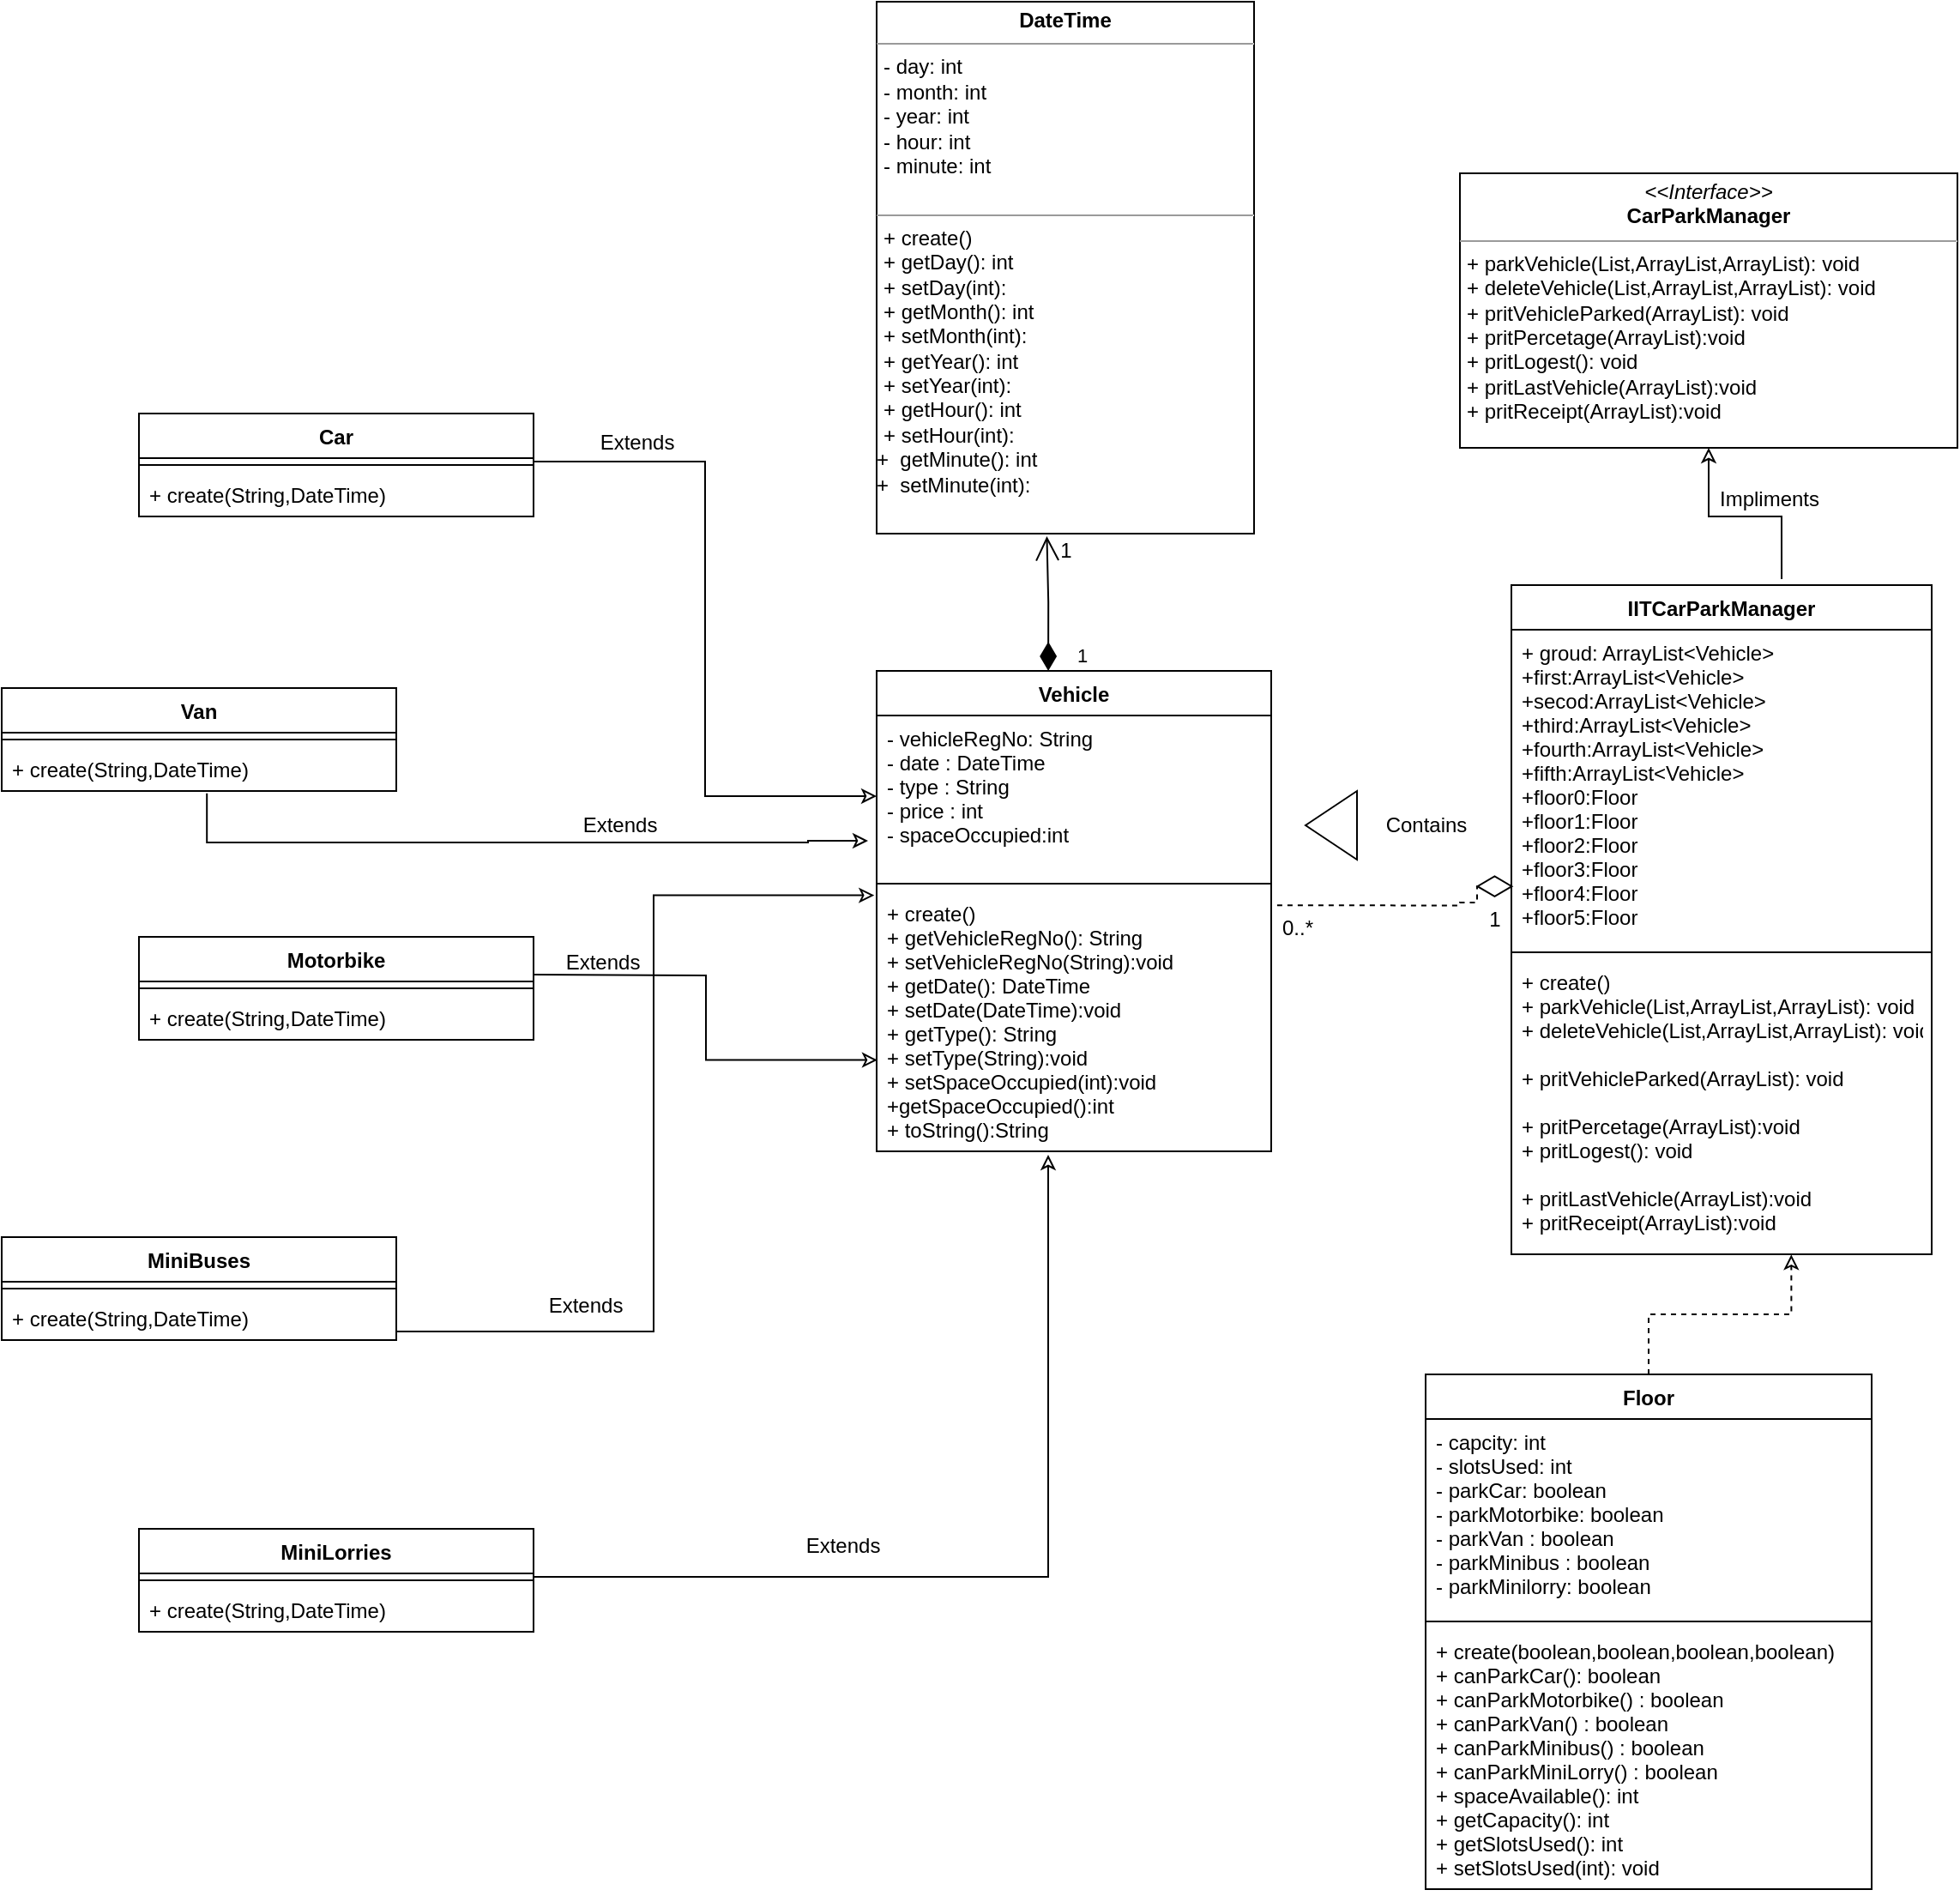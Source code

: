<mxfile version="13.9.9" type="device"><diagram id="mIQvIdvit39_NHILZeMe" name="Page-1"><mxGraphModel dx="2333" dy="1980" grid="1" gridSize="10" guides="1" tooltips="1" connect="1" arrows="1" fold="1" page="1" pageScale="1" pageWidth="850" pageHeight="1100" math="0" shadow="0"><root><mxCell id="0"/><mxCell id="1" parent="0"/><mxCell id="XBj_z0au3-Wq3j3EHCxZ-2" value="&lt;p style=&quot;margin: 0px ; margin-top: 4px ; text-align: center&quot;&gt;&lt;b&gt;DateTime&lt;/b&gt;&lt;/p&gt;&lt;hr size=&quot;1&quot;&gt;&lt;p style=&quot;margin: 0px ; margin-left: 4px&quot;&gt;- day: int&lt;/p&gt;&lt;p style=&quot;margin: 0px ; margin-left: 4px&quot;&gt;- month: int&lt;br&gt;&lt;/p&gt;&lt;p style=&quot;margin: 0px ; margin-left: 4px&quot;&gt;- year: int&lt;br&gt;&lt;/p&gt;&lt;p style=&quot;margin: 0px ; margin-left: 4px&quot;&gt;- hour: int&lt;br&gt;&lt;/p&gt;&lt;p style=&quot;margin: 0px ; margin-left: 4px&quot;&gt;- minute: int&lt;br&gt;&lt;/p&gt;&lt;p style=&quot;margin: 0px ; margin-left: 4px&quot;&gt;&lt;br&gt;&lt;/p&gt;&lt;hr size=&quot;1&quot;&gt;&lt;p style=&quot;margin: 0px ; margin-left: 4px&quot;&gt;+ create()&lt;br&gt;&lt;/p&gt;&lt;p style=&quot;margin: 0px ; margin-left: 4px&quot;&gt;+ getDay(): int&lt;/p&gt;&lt;p style=&quot;margin: 0px ; margin-left: 4px&quot;&gt;+ setDay(int):&amp;nbsp;&lt;br&gt;&lt;/p&gt;&lt;p style=&quot;margin: 0px ; margin-left: 4px&quot;&gt;+ getMonth(): int&amp;nbsp;&lt;br&gt;&lt;/p&gt;&lt;p style=&quot;margin: 0px ; margin-left: 4px&quot;&gt;+ setMonth(int):&amp;nbsp;&lt;br&gt;&lt;/p&gt;&lt;p style=&quot;margin: 0px ; margin-left: 4px&quot;&gt;+ getYear(): int&amp;nbsp;&lt;br&gt;&lt;/p&gt;&lt;p style=&quot;margin: 0px ; margin-left: 4px&quot;&gt;+ setYear(int):&amp;nbsp;&lt;br&gt;&lt;/p&gt;&lt;p style=&quot;margin: 0px ; margin-left: 4px&quot;&gt;+ getHour(): int&amp;nbsp;&lt;br&gt;&lt;/p&gt;&lt;p style=&quot;margin: 0px ; margin-left: 4px&quot;&gt;+ setHour(int):&lt;/p&gt;+&amp;nbsp; getMinute(): int&amp;nbsp;&lt;br&gt;+&amp;nbsp; setMinute(int):&amp;nbsp;&lt;br&gt;&lt;p style=&quot;margin: 0px ; margin-left: 4px&quot;&gt;&amp;nbsp;&lt;br&gt;&lt;/p&gt;&lt;p style=&quot;margin: 0px ; margin-left: 4px&quot;&gt;&lt;br&gt;&lt;/p&gt;" style="verticalAlign=top;align=left;overflow=fill;fontSize=12;fontFamily=Helvetica;html=1;" parent="1" vertex="1"><mxGeometry x="460" y="-10" width="220" height="310" as="geometry"/></mxCell><mxCell id="XBj_z0au3-Wq3j3EHCxZ-3" value="Vehicle" style="swimlane;fontStyle=1;align=center;verticalAlign=top;childLayout=stackLayout;horizontal=1;startSize=26;horizontalStack=0;resizeParent=1;resizeParentMax=0;resizeLast=0;collapsible=1;marginBottom=0;" parent="1" vertex="1"><mxGeometry x="460" y="380" width="230" height="280" as="geometry"/></mxCell><mxCell id="XBj_z0au3-Wq3j3EHCxZ-4" value="- vehicleRegNo: String&#10;- date : DateTime&#10;- type : String&#10;- price : int&#10;- spaceOccupied:int" style="text;strokeColor=none;fillColor=none;align=left;verticalAlign=top;spacingLeft=4;spacingRight=4;overflow=hidden;rotatable=0;points=[[0,0.5],[1,0.5]];portConstraint=eastwest;" parent="XBj_z0au3-Wq3j3EHCxZ-3" vertex="1"><mxGeometry y="26" width="230" height="94" as="geometry"/></mxCell><mxCell id="XBj_z0au3-Wq3j3EHCxZ-5" value="" style="line;strokeWidth=1;fillColor=none;align=left;verticalAlign=middle;spacingTop=-1;spacingLeft=3;spacingRight=3;rotatable=0;labelPosition=right;points=[];portConstraint=eastwest;" parent="XBj_z0au3-Wq3j3EHCxZ-3" vertex="1"><mxGeometry y="120" width="230" height="8" as="geometry"/></mxCell><mxCell id="XBj_z0au3-Wq3j3EHCxZ-6" value="+ create()&#10;+ getVehicleRegNo(): String&#10;+ setVehicleRegNo(String):void&#10;+ getDate(): DateTime&#10;+ setDate(DateTime):void&#10;+ getType(): String&#10;+ setType(String):void &#10;+ setSpaceOccupied(int):void&#10;+getSpaceOccupied():int&#10;+ toString():String" style="text;strokeColor=none;fillColor=none;align=left;verticalAlign=top;spacingLeft=4;spacingRight=4;overflow=hidden;rotatable=0;points=[[0,0.5],[1,0.5]];portConstraint=eastwest;" parent="XBj_z0au3-Wq3j3EHCxZ-3" vertex="1"><mxGeometry y="128" width="230" height="152" as="geometry"/></mxCell><mxCell id="XBj_z0au3-Wq3j3EHCxZ-7" value="Floor" style="swimlane;fontStyle=1;align=center;verticalAlign=top;childLayout=stackLayout;horizontal=1;startSize=26;horizontalStack=0;resizeParent=1;resizeParentMax=0;resizeLast=0;collapsible=1;marginBottom=0;" parent="1" vertex="1"><mxGeometry x="780" y="790" width="260" height="300" as="geometry"/></mxCell><mxCell id="XBj_z0au3-Wq3j3EHCxZ-8" value="- capcity: int&#10;- slotsUsed: int&#10;- parkCar: boolean&#10;- parkMotorbike: boolean&#10;- parkVan : boolean&#10;- parkMinibus : boolean&#10;- parkMinilorry: boolean" style="text;strokeColor=none;fillColor=none;align=left;verticalAlign=top;spacingLeft=4;spacingRight=4;overflow=hidden;rotatable=0;points=[[0,0.5],[1,0.5]];portConstraint=eastwest;" parent="XBj_z0au3-Wq3j3EHCxZ-7" vertex="1"><mxGeometry y="26" width="260" height="114" as="geometry"/></mxCell><mxCell id="XBj_z0au3-Wq3j3EHCxZ-9" value="" style="line;strokeWidth=1;fillColor=none;align=left;verticalAlign=middle;spacingTop=-1;spacingLeft=3;spacingRight=3;rotatable=0;labelPosition=right;points=[];portConstraint=eastwest;" parent="XBj_z0au3-Wq3j3EHCxZ-7" vertex="1"><mxGeometry y="140" width="260" height="8" as="geometry"/></mxCell><mxCell id="XBj_z0au3-Wq3j3EHCxZ-10" value="+ create(boolean,boolean,boolean,boolean)&#10;+ canParkCar(): boolean&#10;+ canParkMotorbike() : boolean&#10;+ canParkVan() : boolean&#10;+ canParkMinibus() : boolean&#10;+ canParkMiniLorry() : boolean&#10;+ spaceAvailable(): int&#10;+ getCapacity(): int&#10;+ getSlotsUsed(): int&#10;+ setSlotsUsed(int): void" style="text;strokeColor=none;fillColor=none;align=left;verticalAlign=top;spacingLeft=4;spacingRight=4;overflow=hidden;rotatable=0;points=[[0,0.5],[1,0.5]];portConstraint=eastwest;" parent="XBj_z0au3-Wq3j3EHCxZ-7" vertex="1"><mxGeometry y="148" width="260" height="152" as="geometry"/></mxCell><mxCell id="XBj_z0au3-Wq3j3EHCxZ-57" style="edgeStyle=orthogonalEdgeStyle;rounded=0;orthogonalLoop=1;jettySize=auto;html=1;endArrow=classic;endFill=0;exitX=0.643;exitY=-0.009;exitDx=0;exitDy=0;exitPerimeter=0;entryX=0.5;entryY=0;entryDx=0;entryDy=0;" parent="1" source="XBj_z0au3-Wq3j3EHCxZ-13" edge="1" target="XBj_z0au3-Wq3j3EHCxZ-12"><mxGeometry relative="1" as="geometry"><mxPoint x="945" y="330" as="targetPoint"/></mxGeometry></mxCell><mxCell id="XBj_z0au3-Wq3j3EHCxZ-12" value="&lt;p style=&quot;margin: 0px ; margin-top: 4px ; text-align: center&quot;&gt;&lt;i&gt;&amp;lt;&amp;lt;Interface&amp;gt;&amp;gt;&lt;/i&gt;&lt;br&gt;&lt;b&gt;CarParkManager&lt;/b&gt;&lt;/p&gt;&lt;hr size=&quot;1&quot;&gt;&lt;p style=&quot;margin: 0px ; margin-left: 4px&quot;&gt;&lt;/p&gt;&lt;p style=&quot;margin: 0px ; margin-left: 4px&quot;&gt;+ parkVehicle(List,ArrayList,ArrayList): void&lt;br&gt;+ deleteVehicle(List,ArrayList,ArrayList): void&lt;br&gt;&lt;/p&gt;&lt;p style=&quot;margin: 0px ; margin-left: 4px&quot;&gt;+ pritVehicleParked(ArrayList): void&lt;br&gt;&lt;/p&gt;&lt;p style=&quot;margin: 0px ; margin-left: 4px&quot;&gt;+ pritPercetage(ArrayList):void&lt;/p&gt;&lt;p style=&quot;margin: 0px ; margin-left: 4px&quot;&gt;+ pritLogest(): void&lt;br&gt;&lt;/p&gt;&lt;p style=&quot;margin: 0px ; margin-left: 4px&quot;&gt;+ pritLastVehicle(ArrayList):void&lt;/p&gt;&lt;p style=&quot;margin: 0px 0px 0px 4px&quot;&gt;+ pritReceipt(ArrayList):void&lt;/p&gt;&lt;div&gt;&lt;br&gt;&lt;/div&gt;" style="verticalAlign=top;align=left;overflow=fill;fontSize=12;fontFamily=Helvetica;html=1;direction=west;" parent="1" vertex="1"><mxGeometry x="800" y="90" width="290" height="160" as="geometry"/></mxCell><mxCell id="XBj_z0au3-Wq3j3EHCxZ-13" value="IITCarParkManager" style="swimlane;fontStyle=1;align=center;verticalAlign=top;childLayout=stackLayout;horizontal=1;startSize=26;horizontalStack=0;resizeParent=1;resizeParentMax=0;resizeLast=0;collapsible=1;marginBottom=0;" parent="1" vertex="1"><mxGeometry x="830" y="330" width="245" height="390" as="geometry"/></mxCell><mxCell id="XBj_z0au3-Wq3j3EHCxZ-14" value="+ groud: ArrayList&lt;Vehicle&gt;&#10;+first:ArrayList&lt;Vehicle&gt;&#10;+secod:ArrayList&lt;Vehicle&gt;&#10;+third:ArrayList&lt;Vehicle&gt;&#10;+fourth:ArrayList&lt;Vehicle&gt;&#10;+fifth:ArrayList&lt;Vehicle&gt;&#10;+floor0:Floor&#10;+floor1:Floor&#10;+floor2:Floor&#10;+floor3:Floor&#10;+floor4:Floor&#10;+floor5:Floor" style="text;strokeColor=none;fillColor=none;align=left;verticalAlign=top;spacingLeft=4;spacingRight=4;overflow=hidden;rotatable=0;points=[[0,0.5],[1,0.5]];portConstraint=eastwest;" parent="XBj_z0au3-Wq3j3EHCxZ-13" vertex="1"><mxGeometry y="26" width="245" height="184" as="geometry"/></mxCell><mxCell id="XBj_z0au3-Wq3j3EHCxZ-15" value="" style="line;strokeWidth=1;fillColor=none;align=left;verticalAlign=middle;spacingTop=-1;spacingLeft=3;spacingRight=3;rotatable=0;labelPosition=right;points=[];portConstraint=eastwest;" parent="XBj_z0au3-Wq3j3EHCxZ-13" vertex="1"><mxGeometry y="210" width="245" height="8" as="geometry"/></mxCell><mxCell id="XBj_z0au3-Wq3j3EHCxZ-16" value="+ create()&#10;+ parkVehicle(List,ArrayList,ArrayList): void&#10;+ deleteVehicle(List,ArrayList,ArrayList): void&#10;&#10;+ pritVehicleParked(ArrayList): void&#10;&#10;+ pritPercetage(ArrayList):void&#10;+ pritLogest(): void&#10;&#10;+ pritLastVehicle(ArrayList):void&#10;+ pritReceipt(ArrayList):void&#10;" style="text;strokeColor=none;fillColor=none;align=left;verticalAlign=top;spacingLeft=4;spacingRight=4;overflow=hidden;rotatable=0;points=[[0,0.5],[1,0.5]];portConstraint=eastwest;" parent="XBj_z0au3-Wq3j3EHCxZ-13" vertex="1"><mxGeometry y="218" width="245" height="172" as="geometry"/></mxCell><mxCell id="XBj_z0au3-Wq3j3EHCxZ-50" style="edgeStyle=orthogonalEdgeStyle;rounded=0;orthogonalLoop=1;jettySize=auto;html=1;entryX=-0.006;entryY=1.115;entryDx=0;entryDy=0;entryPerimeter=0;endArrow=classic;endFill=0;" parent="1" target="XBj_z0au3-Wq3j3EHCxZ-4" edge="1"><mxGeometry relative="1" as="geometry"><Array as="points"><mxPoint x="330" y="765"/><mxPoint x="330" y="511"/></Array><mxPoint x="180" y="734" as="sourcePoint"/></mxGeometry></mxCell><mxCell id="XBj_z0au3-Wq3j3EHCxZ-47" style="edgeStyle=orthogonalEdgeStyle;rounded=0;orthogonalLoop=1;jettySize=auto;html=1;endArrow=classic;endFill=0;exitX=0.52;exitY=1.054;exitDx=0;exitDy=0;exitPerimeter=0;" parent="1" source="jeafIqFlk1k6wZRNuw-I-19" edge="1"><mxGeometry relative="1" as="geometry"><Array as="points"><mxPoint x="70" y="480"/><mxPoint x="420" y="480"/><mxPoint x="420" y="479"/></Array><mxPoint x="180" y="414" as="sourcePoint"/><mxPoint x="455" y="479" as="targetPoint"/></mxGeometry></mxCell><mxCell id="XBj_z0au3-Wq3j3EHCxZ-49" style="edgeStyle=orthogonalEdgeStyle;rounded=0;orthogonalLoop=1;jettySize=auto;html=1;entryX=0.002;entryY=0.65;entryDx=0;entryDy=0;entryPerimeter=0;endArrow=classic;endFill=0;" parent="1" target="XBj_z0au3-Wq3j3EHCxZ-6" edge="1"><mxGeometry relative="1" as="geometry"><mxPoint x="260" y="557" as="sourcePoint"/></mxGeometry></mxCell><mxCell id="XBj_z0au3-Wq3j3EHCxZ-46" style="edgeStyle=orthogonalEdgeStyle;rounded=0;orthogonalLoop=1;jettySize=auto;html=1;entryX=0;entryY=0.5;entryDx=0;entryDy=0;endArrow=classic;endFill=0;" parent="1" target="XBj_z0au3-Wq3j3EHCxZ-4" edge="1"><mxGeometry relative="1" as="geometry"><Array as="points"><mxPoint x="360" y="258"/><mxPoint x="360" y="453"/></Array><mxPoint x="260" y="258" as="sourcePoint"/></mxGeometry></mxCell><mxCell id="XBj_z0au3-Wq3j3EHCxZ-51" style="edgeStyle=orthogonalEdgeStyle;rounded=0;orthogonalLoop=1;jettySize=auto;html=1;endArrow=classic;endFill=0;" parent="1" edge="1"><mxGeometry relative="1" as="geometry"><mxPoint x="560" y="662" as="targetPoint"/><Array as="points"><mxPoint x="560" y="908"/><mxPoint x="560" y="662"/></Array><mxPoint x="260" y="908.029" as="sourcePoint"/></mxGeometry></mxCell><mxCell id="XBj_z0au3-Wq3j3EHCxZ-52" value="1" style="endArrow=open;html=1;endSize=12;startArrow=diamondThin;startSize=14;startFill=1;edgeStyle=orthogonalEdgeStyle;align=left;verticalAlign=bottom;rounded=0;exitX=0.435;exitY=0;exitDx=0;exitDy=0;exitPerimeter=0;entryX=0.451;entryY=1.005;entryDx=0;entryDy=0;entryPerimeter=0;" parent="1" source="XBj_z0au3-Wq3j3EHCxZ-3" target="XBj_z0au3-Wq3j3EHCxZ-2" edge="1"><mxGeometry x="-0.999" y="-15" relative="1" as="geometry"><mxPoint x="550" y="340" as="sourcePoint"/><mxPoint x="710" y="340" as="targetPoint"/><mxPoint as="offset"/></mxGeometry></mxCell><mxCell id="0cwDiJcU_iI-lDGNAktW-2" style="edgeStyle=orthogonalEdgeStyle;rounded=0;orthogonalLoop=1;jettySize=auto;html=1;entryX=0.666;entryY=1.001;entryDx=0;entryDy=0;entryPerimeter=0;exitX=0.5;exitY=0;exitDx=0;exitDy=0;dashed=1;endArrow=classic;endFill=0;" parent="1" source="XBj_z0au3-Wq3j3EHCxZ-7" target="XBj_z0au3-Wq3j3EHCxZ-16" edge="1"><mxGeometry relative="1" as="geometry"><mxPoint x="890" y="780" as="sourcePoint"/><mxPoint x="1064.93" y="809.8" as="targetPoint"/></mxGeometry></mxCell><mxCell id="0cwDiJcU_iI-lDGNAktW-3" style="edgeStyle=orthogonalEdgeStyle;rounded=0;orthogonalLoop=1;jettySize=auto;html=1;entryX=0.005;entryY=0.813;entryDx=0;entryDy=0;entryPerimeter=0;exitX=1.015;exitY=0.057;exitDx=0;exitDy=0;exitPerimeter=0;dashed=1;endArrow=diamondThin;endFill=0;strokeWidth=1;endSize=19;" parent="1" source="XBj_z0au3-Wq3j3EHCxZ-6" target="XBj_z0au3-Wq3j3EHCxZ-14" edge="1"><mxGeometry relative="1" as="geometry"><Array as="points"><mxPoint x="800" y="517"/><mxPoint x="800" y="515"/><mxPoint x="810" y="515"/><mxPoint x="810" y="506"/></Array><mxPoint x="699.999" y="450" as="sourcePoint"/><mxPoint x="974.88" y="514.756" as="targetPoint"/></mxGeometry></mxCell><mxCell id="0cwDiJcU_iI-lDGNAktW-5" value="Impliments" style="text;html=1;align=center;verticalAlign=middle;resizable=0;points=[];autosize=1;" parent="1" vertex="1"><mxGeometry x="945" y="270" width="70" height="20" as="geometry"/></mxCell><mxCell id="0cwDiJcU_iI-lDGNAktW-6" value="Extends" style="text;html=1;align=center;verticalAlign=middle;resizable=0;points=[];autosize=1;" parent="1" vertex="1"><mxGeometry x="290" y="237" width="60" height="20" as="geometry"/></mxCell><mxCell id="0cwDiJcU_iI-lDGNAktW-7" value="Extends" style="text;html=1;align=center;verticalAlign=middle;resizable=0;points=[];autosize=1;" parent="1" vertex="1"><mxGeometry x="260" y="740" width="60" height="20" as="geometry"/></mxCell><mxCell id="0cwDiJcU_iI-lDGNAktW-8" value="Extends" style="text;html=1;align=center;verticalAlign=middle;resizable=0;points=[];autosize=1;" parent="1" vertex="1"><mxGeometry x="270" y="540" width="60" height="20" as="geometry"/></mxCell><mxCell id="0cwDiJcU_iI-lDGNAktW-9" value="Extends" style="text;html=1;align=center;verticalAlign=middle;resizable=0;points=[];autosize=1;" parent="1" vertex="1"><mxGeometry x="280" y="460" width="60" height="20" as="geometry"/></mxCell><mxCell id="0cwDiJcU_iI-lDGNAktW-10" value="Extends" style="text;html=1;align=center;verticalAlign=middle;resizable=0;points=[];autosize=1;" parent="1" vertex="1"><mxGeometry x="410" y="880" width="60" height="20" as="geometry"/></mxCell><mxCell id="0cwDiJcU_iI-lDGNAktW-11" value="" style="triangle;whiteSpace=wrap;html=1;rotation=-180;" parent="1" vertex="1"><mxGeometry x="710" y="450" width="30" height="40" as="geometry"/></mxCell><mxCell id="0cwDiJcU_iI-lDGNAktW-12" value="Contains" style="text;html=1;align=center;verticalAlign=middle;resizable=0;points=[];autosize=1;" parent="1" vertex="1"><mxGeometry x="750" y="460" width="60" height="20" as="geometry"/></mxCell><mxCell id="jeafIqFlk1k6wZRNuw-I-2" value="1" style="text;html=1;align=center;verticalAlign=middle;resizable=0;points=[];autosize=1;" vertex="1" parent="1"><mxGeometry x="560" y="300" width="20" height="20" as="geometry"/></mxCell><mxCell id="jeafIqFlk1k6wZRNuw-I-3" value="1" style="text;html=1;align=center;verticalAlign=middle;resizable=0;points=[];autosize=1;" vertex="1" parent="1"><mxGeometry x="810" y="515" width="20" height="20" as="geometry"/></mxCell><mxCell id="jeafIqFlk1k6wZRNuw-I-4" value="0..*" style="text;html=1;align=center;verticalAlign=middle;resizable=0;points=[];autosize=1;" vertex="1" parent="1"><mxGeometry x="690" y="520" width="30" height="20" as="geometry"/></mxCell><mxCell id="jeafIqFlk1k6wZRNuw-I-7" value="MiniLorries" style="swimlane;fontStyle=1;align=center;verticalAlign=top;childLayout=stackLayout;horizontal=1;startSize=26;horizontalStack=0;resizeParent=1;resizeParentMax=0;resizeLast=0;collapsible=1;marginBottom=0;" vertex="1" parent="1"><mxGeometry x="30" y="880" width="230" height="60" as="geometry"/></mxCell><mxCell id="jeafIqFlk1k6wZRNuw-I-9" value="" style="line;strokeWidth=1;fillColor=none;align=left;verticalAlign=middle;spacingTop=-1;spacingLeft=3;spacingRight=3;rotatable=0;labelPosition=right;points=[];portConstraint=eastwest;" vertex="1" parent="jeafIqFlk1k6wZRNuw-I-7"><mxGeometry y="26" width="230" height="8" as="geometry"/></mxCell><mxCell id="jeafIqFlk1k6wZRNuw-I-10" value="+ create(String,DateTime)" style="text;strokeColor=none;fillColor=none;align=left;verticalAlign=top;spacingLeft=4;spacingRight=4;overflow=hidden;rotatable=0;points=[[0,0.5],[1,0.5]];portConstraint=eastwest;" vertex="1" parent="jeafIqFlk1k6wZRNuw-I-7"><mxGeometry y="34" width="230" height="26" as="geometry"/></mxCell><mxCell id="jeafIqFlk1k6wZRNuw-I-11" value="Motorbike" style="swimlane;fontStyle=1;align=center;verticalAlign=top;childLayout=stackLayout;horizontal=1;startSize=26;horizontalStack=0;resizeParent=1;resizeParentMax=0;resizeLast=0;collapsible=1;marginBottom=0;" vertex="1" parent="1"><mxGeometry x="30" y="535" width="230" height="60" as="geometry"/></mxCell><mxCell id="jeafIqFlk1k6wZRNuw-I-12" value="" style="line;strokeWidth=1;fillColor=none;align=left;verticalAlign=middle;spacingTop=-1;spacingLeft=3;spacingRight=3;rotatable=0;labelPosition=right;points=[];portConstraint=eastwest;" vertex="1" parent="jeafIqFlk1k6wZRNuw-I-11"><mxGeometry y="26" width="230" height="8" as="geometry"/></mxCell><mxCell id="jeafIqFlk1k6wZRNuw-I-13" value="+ create(String,DateTime)" style="text;strokeColor=none;fillColor=none;align=left;verticalAlign=top;spacingLeft=4;spacingRight=4;overflow=hidden;rotatable=0;points=[[0,0.5],[1,0.5]];portConstraint=eastwest;" vertex="1" parent="jeafIqFlk1k6wZRNuw-I-11"><mxGeometry y="34" width="230" height="26" as="geometry"/></mxCell><mxCell id="jeafIqFlk1k6wZRNuw-I-14" value="Car" style="swimlane;fontStyle=1;align=center;verticalAlign=top;childLayout=stackLayout;horizontal=1;startSize=26;horizontalStack=0;resizeParent=1;resizeParentMax=0;resizeLast=0;collapsible=1;marginBottom=0;" vertex="1" parent="1"><mxGeometry x="30" y="230" width="230" height="60" as="geometry"/></mxCell><mxCell id="jeafIqFlk1k6wZRNuw-I-15" value="" style="line;strokeWidth=1;fillColor=none;align=left;verticalAlign=middle;spacingTop=-1;spacingLeft=3;spacingRight=3;rotatable=0;labelPosition=right;points=[];portConstraint=eastwest;" vertex="1" parent="jeafIqFlk1k6wZRNuw-I-14"><mxGeometry y="26" width="230" height="8" as="geometry"/></mxCell><mxCell id="jeafIqFlk1k6wZRNuw-I-16" value="+ create(String,DateTime)" style="text;strokeColor=none;fillColor=none;align=left;verticalAlign=top;spacingLeft=4;spacingRight=4;overflow=hidden;rotatable=0;points=[[0,0.5],[1,0.5]];portConstraint=eastwest;" vertex="1" parent="jeafIqFlk1k6wZRNuw-I-14"><mxGeometry y="34" width="230" height="26" as="geometry"/></mxCell><mxCell id="jeafIqFlk1k6wZRNuw-I-17" value="Van" style="swimlane;fontStyle=1;align=center;verticalAlign=top;childLayout=stackLayout;horizontal=1;startSize=26;horizontalStack=0;resizeParent=1;resizeParentMax=0;resizeLast=0;collapsible=1;marginBottom=0;" vertex="1" parent="1"><mxGeometry x="-50" y="390" width="230" height="60" as="geometry"/></mxCell><mxCell id="jeafIqFlk1k6wZRNuw-I-18" value="" style="line;strokeWidth=1;fillColor=none;align=left;verticalAlign=middle;spacingTop=-1;spacingLeft=3;spacingRight=3;rotatable=0;labelPosition=right;points=[];portConstraint=eastwest;" vertex="1" parent="jeafIqFlk1k6wZRNuw-I-17"><mxGeometry y="26" width="230" height="8" as="geometry"/></mxCell><mxCell id="jeafIqFlk1k6wZRNuw-I-19" value="+ create(String,DateTime)" style="text;strokeColor=none;fillColor=none;align=left;verticalAlign=top;spacingLeft=4;spacingRight=4;overflow=hidden;rotatable=0;points=[[0,0.5],[1,0.5]];portConstraint=eastwest;" vertex="1" parent="jeafIqFlk1k6wZRNuw-I-17"><mxGeometry y="34" width="230" height="26" as="geometry"/></mxCell><mxCell id="jeafIqFlk1k6wZRNuw-I-20" value="MiniBuses" style="swimlane;fontStyle=1;align=center;verticalAlign=top;childLayout=stackLayout;horizontal=1;startSize=26;horizontalStack=0;resizeParent=1;resizeParentMax=0;resizeLast=0;collapsible=1;marginBottom=0;" vertex="1" parent="1"><mxGeometry x="-50" y="710" width="230" height="60" as="geometry"/></mxCell><mxCell id="jeafIqFlk1k6wZRNuw-I-21" value="" style="line;strokeWidth=1;fillColor=none;align=left;verticalAlign=middle;spacingTop=-1;spacingLeft=3;spacingRight=3;rotatable=0;labelPosition=right;points=[];portConstraint=eastwest;" vertex="1" parent="jeafIqFlk1k6wZRNuw-I-20"><mxGeometry y="26" width="230" height="8" as="geometry"/></mxCell><mxCell id="jeafIqFlk1k6wZRNuw-I-22" value="+ create(String,DateTime)" style="text;strokeColor=none;fillColor=none;align=left;verticalAlign=top;spacingLeft=4;spacingRight=4;overflow=hidden;rotatable=0;points=[[0,0.5],[1,0.5]];portConstraint=eastwest;" vertex="1" parent="jeafIqFlk1k6wZRNuw-I-20"><mxGeometry y="34" width="230" height="26" as="geometry"/></mxCell></root></mxGraphModel></diagram></mxfile>